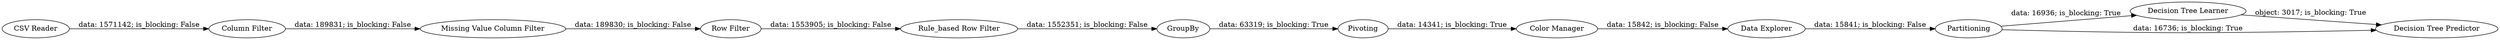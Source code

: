 digraph {
	"-3366996625627075747_3" [label="Missing Value Column Filter"]
	"-3366996625627075747_6" [label="Row Filter"]
	"-3366996625627075747_11" [label="Color Manager"]
	"-3366996625627075747_2" [label="Column Filter"]
	"-3366996625627075747_13" [label="Decision Tree Learner"]
	"-3366996625627075747_12" [label="Data Explorer"]
	"-3366996625627075747_8" [label=GroupBy]
	"-3366996625627075747_1" [label="CSV Reader"]
	"-3366996625627075747_29" [label=Partitioning]
	"-3366996625627075747_9" [label=Pivoting]
	"-3366996625627075747_7" [label="Rule_based Row Filter"]
	"-3366996625627075747_14" [label="Decision Tree Predictor"]
	"-3366996625627075747_3" -> "-3366996625627075747_6" [label="data: 189830; is_blocking: False"]
	"-3366996625627075747_8" -> "-3366996625627075747_9" [label="data: 63319; is_blocking: True"]
	"-3366996625627075747_11" -> "-3366996625627075747_12" [label="data: 15842; is_blocking: False"]
	"-3366996625627075747_6" -> "-3366996625627075747_7" [label="data: 1553905; is_blocking: False"]
	"-3366996625627075747_9" -> "-3366996625627075747_11" [label="data: 14341; is_blocking: True"]
	"-3366996625627075747_2" -> "-3366996625627075747_3" [label="data: 189831; is_blocking: False"]
	"-3366996625627075747_1" -> "-3366996625627075747_2" [label="data: 1571142; is_blocking: False"]
	"-3366996625627075747_12" -> "-3366996625627075747_29" [label="data: 15841; is_blocking: False"]
	"-3366996625627075747_13" -> "-3366996625627075747_14" [label="object: 3017; is_blocking: True"]
	"-3366996625627075747_7" -> "-3366996625627075747_8" [label="data: 1552351; is_blocking: False"]
	"-3366996625627075747_29" -> "-3366996625627075747_14" [label="data: 16736; is_blocking: True"]
	"-3366996625627075747_29" -> "-3366996625627075747_13" [label="data: 16936; is_blocking: True"]
	rankdir=LR
}
